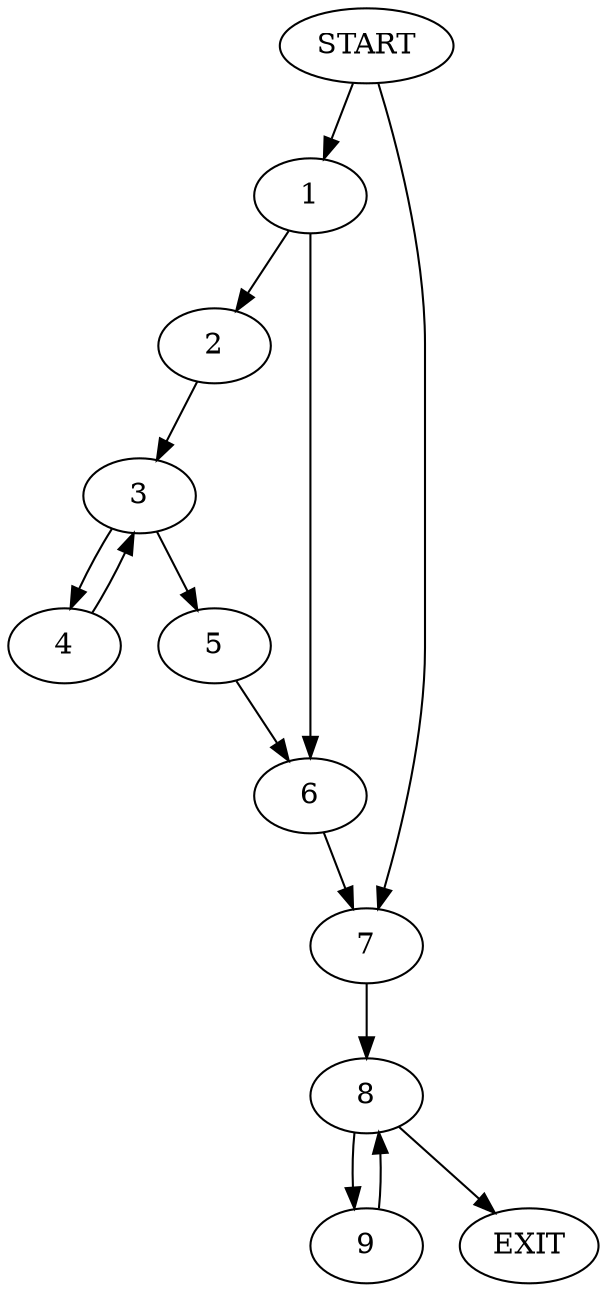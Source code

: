 digraph { 
0 [label="START"];
1;
2;
3;
4;
5;
6;
7;
8;
9;
10[label="EXIT"];
0 -> 1;
0 -> 7;
1 -> 2;
1 -> 6;
2 -> 3;
3 -> 4;
3 -> 5;
4 -> 3;
5 -> 6;
6 -> 7;
7 -> 8;
8 -> 9;
8 -> 10;
9 -> 8;
}
